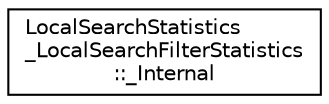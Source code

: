 digraph "Graphical Class Hierarchy"
{
 // LATEX_PDF_SIZE
  edge [fontname="Helvetica",fontsize="10",labelfontname="Helvetica",labelfontsize="10"];
  node [fontname="Helvetica",fontsize="10",shape=record];
  rankdir="LR";
  Node0 [label="LocalSearchStatistics\l_LocalSearchFilterStatistics\l::_Internal",height=0.2,width=0.4,color="black", fillcolor="white", style="filled",URL="$classoperations__research_1_1_local_search_statistics___local_search_filter_statistics_1_1___internal.html",tooltip=" "];
}
